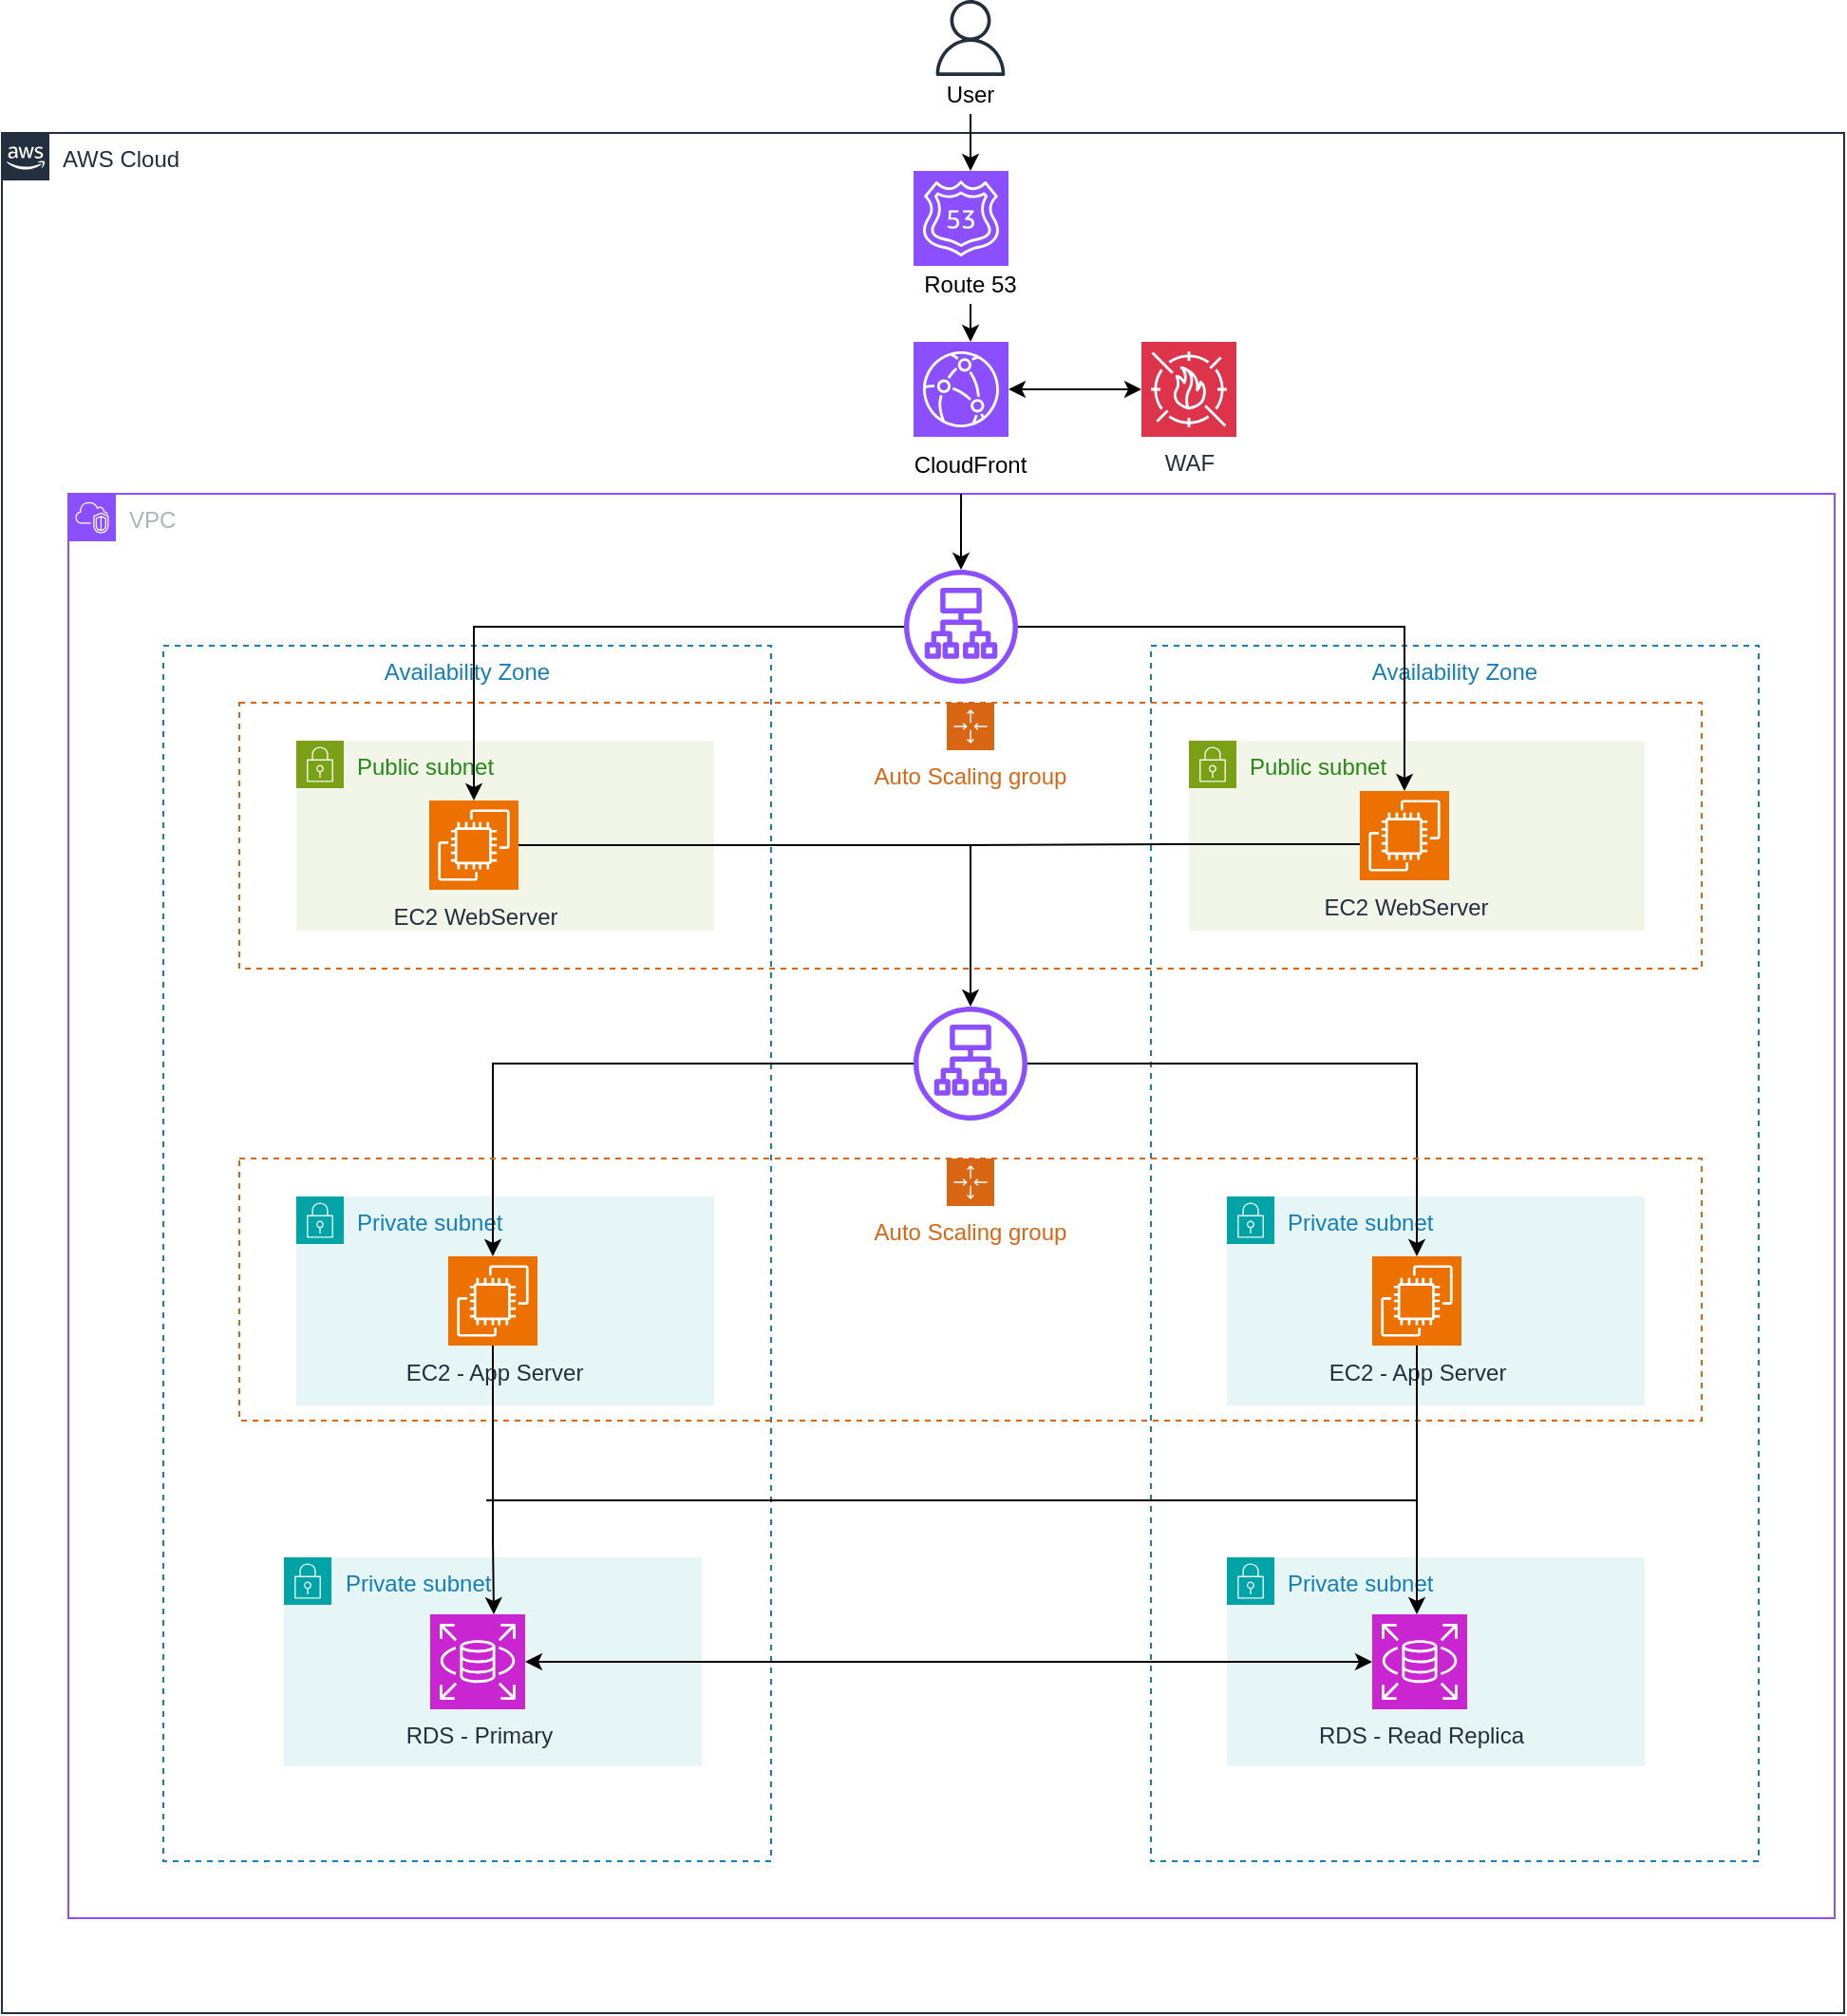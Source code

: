 <mxfile version="26.1.3">
  <diagram name="Page-1" id="lxYm8iilVOwI5fBvJ1qH">
    <mxGraphModel dx="1050" dy="522" grid="1" gridSize="10" guides="1" tooltips="1" connect="1" arrows="1" fold="1" page="1" pageScale="1" pageWidth="850" pageHeight="1100" math="0" shadow="0">
      <root>
        <mxCell id="0" />
        <mxCell id="1" parent="0" />
        <mxCell id="LwDZKSANo40Ah6pYr9D4-1" value="AWS Cloud" style="points=[[0,0],[0.25,0],[0.5,0],[0.75,0],[1,0],[1,0.25],[1,0.5],[1,0.75],[1,1],[0.75,1],[0.5,1],[0.25,1],[0,1],[0,0.75],[0,0.5],[0,0.25]];outlineConnect=0;gradientColor=none;html=1;whiteSpace=wrap;fontSize=12;fontStyle=0;container=1;pointerEvents=0;collapsible=0;recursiveResize=0;shape=mxgraph.aws4.group;grIcon=mxgraph.aws4.group_aws_cloud_alt;strokeColor=#232F3E;fillColor=none;verticalAlign=top;align=left;spacingLeft=30;fontColor=#232F3E;dashed=0;" parent="1" vertex="1">
          <mxGeometry x="60" y="90" width="970" height="990" as="geometry" />
        </mxCell>
        <mxCell id="LwDZKSANo40Ah6pYr9D4-2" value="VPC" style="points=[[0,0],[0.25,0],[0.5,0],[0.75,0],[1,0],[1,0.25],[1,0.5],[1,0.75],[1,1],[0.75,1],[0.5,1],[0.25,1],[0,1],[0,0.75],[0,0.5],[0,0.25]];outlineConnect=0;gradientColor=none;html=1;whiteSpace=wrap;fontSize=12;fontStyle=0;container=1;pointerEvents=0;collapsible=0;recursiveResize=0;shape=mxgraph.aws4.group;grIcon=mxgraph.aws4.group_vpc2;strokeColor=#8C4FFF;fillColor=none;verticalAlign=top;align=left;spacingLeft=30;fontColor=#AAB7B8;dashed=0;" parent="LwDZKSANo40Ah6pYr9D4-1" vertex="1">
          <mxGeometry x="35" y="190" width="930" height="750" as="geometry" />
        </mxCell>
        <mxCell id="LwDZKSANo40Ah6pYr9D4-8" value="Availability Zone" style="fillColor=none;strokeColor=#147EBA;dashed=1;verticalAlign=top;fontStyle=0;fontColor=#147EBA;whiteSpace=wrap;html=1;" parent="LwDZKSANo40Ah6pYr9D4-2" vertex="1">
          <mxGeometry x="50" y="80" width="320" height="640" as="geometry" />
        </mxCell>
        <mxCell id="LwDZKSANo40Ah6pYr9D4-13" value="Private subnet" style="points=[[0,0],[0.25,0],[0.5,0],[0.75,0],[1,0],[1,0.25],[1,0.5],[1,0.75],[1,1],[0.75,1],[0.5,1],[0.25,1],[0,1],[0,0.75],[0,0.5],[0,0.25]];outlineConnect=0;gradientColor=none;html=1;whiteSpace=wrap;fontSize=12;fontStyle=0;container=1;pointerEvents=0;collapsible=0;recursiveResize=0;shape=mxgraph.aws4.group;grIcon=mxgraph.aws4.group_security_group;grStroke=0;strokeColor=#00A4A6;fillColor=#E6F6F7;verticalAlign=top;align=left;spacingLeft=30;fontColor=#147EBA;dashed=0;" parent="LwDZKSANo40Ah6pYr9D4-2" vertex="1">
          <mxGeometry x="120" y="370" width="220" height="110" as="geometry" />
        </mxCell>
        <mxCell id="LwDZKSANo40Ah6pYr9D4-14" value="Private subnet" style="points=[[0,0],[0.25,0],[0.5,0],[0.75,0],[1,0],[1,0.25],[1,0.5],[1,0.75],[1,1],[0.75,1],[0.5,1],[0.25,1],[0,1],[0,0.75],[0,0.5],[0,0.25]];outlineConnect=0;gradientColor=none;html=1;whiteSpace=wrap;fontSize=12;fontStyle=0;container=1;pointerEvents=0;collapsible=0;recursiveResize=0;shape=mxgraph.aws4.group;grIcon=mxgraph.aws4.group_security_group;grStroke=0;strokeColor=#00A4A6;fillColor=#E6F6F7;verticalAlign=top;align=left;spacingLeft=30;fontColor=#147EBA;dashed=0;" parent="LwDZKSANo40Ah6pYr9D4-2" vertex="1">
          <mxGeometry x="113.5" y="560" width="220" height="110" as="geometry" />
        </mxCell>
        <mxCell id="LwDZKSANo40Ah6pYr9D4-33" value="RDS - Primary" style="sketch=0;points=[[0,0,0],[0.25,0,0],[0.5,0,0],[0.75,0,0],[1,0,0],[0,1,0],[0.25,1,0],[0.5,1,0],[0.75,1,0],[1,1,0],[0,0.25,0],[0,0.5,0],[0,0.75,0],[1,0.25,0],[1,0.5,0],[1,0.75,0]];outlineConnect=0;fontColor=#232F3E;fillColor=#C925D1;strokeColor=#ffffff;dashed=0;verticalLabelPosition=bottom;verticalAlign=top;align=center;html=1;fontSize=12;fontStyle=0;aspect=fixed;shape=mxgraph.aws4.resourceIcon;resIcon=mxgraph.aws4.rds;" parent="LwDZKSANo40Ah6pYr9D4-14" vertex="1">
          <mxGeometry x="77" y="30" width="50" height="50" as="geometry" />
        </mxCell>
        <mxCell id="LwDZKSANo40Ah6pYr9D4-15" value="Availability Zone" style="fillColor=none;strokeColor=#147EBA;dashed=1;verticalAlign=top;fontStyle=0;fontColor=#147EBA;whiteSpace=wrap;html=1;" parent="LwDZKSANo40Ah6pYr9D4-2" vertex="1">
          <mxGeometry x="570" y="80" width="320" height="640" as="geometry" />
        </mxCell>
        <mxCell id="LwDZKSANo40Ah6pYr9D4-16" value="Private subnet" style="points=[[0,0],[0.25,0],[0.5,0],[0.75,0],[1,0],[1,0.25],[1,0.5],[1,0.75],[1,1],[0.75,1],[0.5,1],[0.25,1],[0,1],[0,0.75],[0,0.5],[0,0.25]];outlineConnect=0;gradientColor=none;html=1;whiteSpace=wrap;fontSize=12;fontStyle=0;container=1;pointerEvents=0;collapsible=0;recursiveResize=0;shape=mxgraph.aws4.group;grIcon=mxgraph.aws4.group_security_group;grStroke=0;strokeColor=#00A4A6;fillColor=#E6F6F7;verticalAlign=top;align=left;spacingLeft=30;fontColor=#147EBA;dashed=0;" parent="LwDZKSANo40Ah6pYr9D4-2" vertex="1">
          <mxGeometry x="610" y="370" width="220" height="110" as="geometry" />
        </mxCell>
        <mxCell id="LwDZKSANo40Ah6pYr9D4-17" value="Private subnet" style="points=[[0,0],[0.25,0],[0.5,0],[0.75,0],[1,0],[1,0.25],[1,0.5],[1,0.75],[1,1],[0.75,1],[0.5,1],[0.25,1],[0,1],[0,0.75],[0,0.5],[0,0.25]];outlineConnect=0;gradientColor=none;html=1;whiteSpace=wrap;fontSize=12;fontStyle=0;container=1;pointerEvents=0;collapsible=0;recursiveResize=0;shape=mxgraph.aws4.group;grIcon=mxgraph.aws4.group_security_group;grStroke=0;strokeColor=#00A4A6;fillColor=#E6F6F7;verticalAlign=top;align=left;spacingLeft=30;fontColor=#147EBA;dashed=0;" parent="LwDZKSANo40Ah6pYr9D4-2" vertex="1">
          <mxGeometry x="610" y="560" width="220" height="110" as="geometry" />
        </mxCell>
        <mxCell id="LwDZKSANo40Ah6pYr9D4-34" value="RDS - Read Replica&lt;div&gt;&lt;br&gt;&lt;/div&gt;" style="sketch=0;points=[[0,0,0],[0.25,0,0],[0.5,0,0],[0.75,0,0],[1,0,0],[0,1,0],[0.25,1,0],[0.5,1,0],[0.75,1,0],[1,1,0],[0,0.25,0],[0,0.5,0],[0,0.75,0],[1,0.25,0],[1,0.5,0],[1,0.75,0]];outlineConnect=0;fontColor=#232F3E;fillColor=#C925D1;strokeColor=#ffffff;dashed=0;verticalLabelPosition=bottom;verticalAlign=top;align=center;html=1;fontSize=12;fontStyle=0;aspect=fixed;shape=mxgraph.aws4.resourceIcon;resIcon=mxgraph.aws4.rds;" parent="LwDZKSANo40Ah6pYr9D4-17" vertex="1">
          <mxGeometry x="76.5" y="30" width="50" height="50" as="geometry" />
        </mxCell>
        <mxCell id="LwDZKSANo40Ah6pYr9D4-18" value="Public subnet" style="points=[[0,0],[0.25,0],[0.5,0],[0.75,0],[1,0],[1,0.25],[1,0.5],[1,0.75],[1,1],[0.75,1],[0.5,1],[0.25,1],[0,1],[0,0.75],[0,0.5],[0,0.25]];outlineConnect=0;gradientColor=none;html=1;whiteSpace=wrap;fontSize=12;fontStyle=0;container=1;pointerEvents=0;collapsible=0;recursiveResize=0;shape=mxgraph.aws4.group;grIcon=mxgraph.aws4.group_security_group;grStroke=0;strokeColor=#7AA116;fillColor=#F2F6E8;verticalAlign=top;align=left;spacingLeft=30;fontColor=#248814;dashed=0;" parent="LwDZKSANo40Ah6pYr9D4-2" vertex="1">
          <mxGeometry x="590" y="130" width="240" height="100" as="geometry" />
        </mxCell>
        <mxCell id="LwDZKSANo40Ah6pYr9D4-56" value="" style="edgeStyle=orthogonalEdgeStyle;rounded=0;orthogonalLoop=1;jettySize=auto;html=1;entryX=0.5;entryY=0;entryDx=0;entryDy=0;entryPerimeter=0;" parent="LwDZKSANo40Ah6pYr9D4-2" source="LwDZKSANo40Ah6pYr9D4-20" target="LwDZKSANo40Ah6pYr9D4-25" edge="1">
          <mxGeometry relative="1" as="geometry" />
        </mxCell>
        <mxCell id="LwDZKSANo40Ah6pYr9D4-57" value="" style="edgeStyle=orthogonalEdgeStyle;rounded=0;orthogonalLoop=1;jettySize=auto;html=1;entryX=0.5;entryY=0;entryDx=0;entryDy=0;entryPerimeter=0;" parent="LwDZKSANo40Ah6pYr9D4-2" source="LwDZKSANo40Ah6pYr9D4-20" target="LwDZKSANo40Ah6pYr9D4-26" edge="1">
          <mxGeometry relative="1" as="geometry" />
        </mxCell>
        <mxCell id="LwDZKSANo40Ah6pYr9D4-20" value="" style="sketch=0;outlineConnect=0;fontColor=#232F3E;gradientColor=none;fillColor=#8C4FFF;strokeColor=none;dashed=0;verticalLabelPosition=bottom;verticalAlign=top;align=center;html=1;fontSize=12;fontStyle=0;aspect=fixed;pointerEvents=1;shape=mxgraph.aws4.application_load_balancer;" parent="LwDZKSANo40Ah6pYr9D4-2" vertex="1">
          <mxGeometry x="445" y="270" width="60" height="60" as="geometry" />
        </mxCell>
        <mxCell id="LwDZKSANo40Ah6pYr9D4-22" value="Auto Scaling group" style="points=[[0,0],[0.25,0],[0.5,0],[0.75,0],[1,0],[1,0.25],[1,0.5],[1,0.75],[1,1],[0.75,1],[0.5,1],[0.25,1],[0,1],[0,0.75],[0,0.5],[0,0.25]];outlineConnect=0;gradientColor=none;html=1;whiteSpace=wrap;fontSize=12;fontStyle=0;container=1;pointerEvents=0;collapsible=0;recursiveResize=0;shape=mxgraph.aws4.groupCenter;grIcon=mxgraph.aws4.group_auto_scaling_group;grStroke=1;strokeColor=#D86613;fillColor=none;verticalAlign=top;align=center;fontColor=#D86613;dashed=1;spacingTop=25;" parent="LwDZKSANo40Ah6pYr9D4-2" vertex="1">
          <mxGeometry x="90" y="350" width="770" height="138" as="geometry" />
        </mxCell>
        <mxCell id="LwDZKSANo40Ah6pYr9D4-26" value="EC2 - App Server" style="sketch=0;points=[[0,0,0],[0.25,0,0],[0.5,0,0],[0.75,0,0],[1,0,0],[0,1,0],[0.25,1,0],[0.5,1,0],[0.75,1,0],[1,1,0],[0,0.25,0],[0,0.5,0],[0,0.75,0],[1,0.25,0],[1,0.5,0],[1,0.75,0]];outlineConnect=0;fontColor=#232F3E;fillColor=#ED7100;strokeColor=#ffffff;dashed=0;verticalLabelPosition=bottom;verticalAlign=top;align=center;html=1;fontSize=12;fontStyle=0;aspect=fixed;shape=mxgraph.aws4.resourceIcon;resIcon=mxgraph.aws4.ec2;" parent="LwDZKSANo40Ah6pYr9D4-22" vertex="1">
          <mxGeometry x="596.5" y="51.5" width="47" height="47" as="geometry" />
        </mxCell>
        <mxCell id="LwDZKSANo40Ah6pYr9D4-21" value="Auto Scaling group" style="points=[[0,0],[0.25,0],[0.5,0],[0.75,0],[1,0],[1,0.25],[1,0.5],[1,0.75],[1,1],[0.75,1],[0.5,1],[0.25,1],[0,1],[0,0.75],[0,0.5],[0,0.25]];outlineConnect=0;gradientColor=none;html=1;whiteSpace=wrap;fontSize=12;fontStyle=0;container=1;pointerEvents=0;collapsible=0;recursiveResize=0;shape=mxgraph.aws4.groupCenter;grIcon=mxgraph.aws4.group_auto_scaling_group;grStroke=1;strokeColor=#D86613;fillColor=none;verticalAlign=top;align=center;fontColor=#D86613;dashed=1;spacingTop=25;" parent="LwDZKSANo40Ah6pYr9D4-2" vertex="1">
          <mxGeometry x="90" y="110" width="770" height="140" as="geometry" />
        </mxCell>
        <mxCell id="LwDZKSANo40Ah6pYr9D4-9" value="Public subnet" style="points=[[0,0],[0.25,0],[0.5,0],[0.75,0],[1,0],[1,0.25],[1,0.5],[1,0.75],[1,1],[0.75,1],[0.5,1],[0.25,1],[0,1],[0,0.75],[0,0.5],[0,0.25]];outlineConnect=0;gradientColor=none;html=1;whiteSpace=wrap;fontSize=12;fontStyle=0;container=1;pointerEvents=0;collapsible=0;recursiveResize=0;shape=mxgraph.aws4.group;grIcon=mxgraph.aws4.group_security_group;grStroke=0;strokeColor=#7AA116;fillColor=#F2F6E8;verticalAlign=top;align=left;spacingLeft=30;fontColor=#248814;dashed=0;" parent="LwDZKSANo40Ah6pYr9D4-21" vertex="1">
          <mxGeometry x="30" y="20" width="220" height="100" as="geometry" />
        </mxCell>
        <mxCell id="LwDZKSANo40Ah6pYr9D4-31" value="EC2 WebServer&lt;div&gt;&lt;br&gt;&lt;/div&gt;" style="sketch=0;points=[[0,0,0],[0.25,0,0],[0.5,0,0],[0.75,0,0],[1,0,0],[0,1,0],[0.25,1,0],[0.5,1,0],[0.75,1,0],[1,1,0],[0,0.25,0],[0,0.5,0],[0,0.75,0],[1,0.25,0],[1,0.5,0],[1,0.75,0]];outlineConnect=0;fontColor=#232F3E;fillColor=#ED7100;strokeColor=#ffffff;dashed=0;verticalLabelPosition=bottom;verticalAlign=top;align=center;html=1;fontSize=12;fontStyle=0;aspect=fixed;shape=mxgraph.aws4.resourceIcon;resIcon=mxgraph.aws4.ec2;" parent="LwDZKSANo40Ah6pYr9D4-9" vertex="1">
          <mxGeometry x="70" y="31.5" width="47" height="47" as="geometry" />
        </mxCell>
        <mxCell id="LwDZKSANo40Ah6pYr9D4-53" value="" style="endArrow=none;html=1;rounded=0;entryX=0;entryY=0.5;entryDx=0;entryDy=0;entryPerimeter=0;" parent="LwDZKSANo40Ah6pYr9D4-21" edge="1">
          <mxGeometry width="50" height="50" relative="1" as="geometry">
            <mxPoint x="375" y="75" as="sourcePoint" />
            <mxPoint x="590" y="74.5" as="targetPoint" />
            <Array as="points">
              <mxPoint x="490" y="74.5" />
            </Array>
          </mxGeometry>
        </mxCell>
        <mxCell id="LwDZKSANo40Ah6pYr9D4-59" style="edgeStyle=orthogonalEdgeStyle;rounded=0;orthogonalLoop=1;jettySize=auto;html=1;" parent="LwDZKSANo40Ah6pYr9D4-2" source="LwDZKSANo40Ah6pYr9D4-25" target="LwDZKSANo40Ah6pYr9D4-33" edge="1">
          <mxGeometry relative="1" as="geometry">
            <Array as="points">
              <mxPoint x="224" y="550" />
              <mxPoint x="224" y="550" />
            </Array>
          </mxGeometry>
        </mxCell>
        <mxCell id="LwDZKSANo40Ah6pYr9D4-25" value="EC2 - App Server" style="sketch=0;points=[[0,0,0],[0.25,0,0],[0.5,0,0],[0.75,0,0],[1,0,0],[0,1,0],[0.25,1,0],[0.5,1,0],[0.75,1,0],[1,1,0],[0,0.25,0],[0,0.5,0],[0,0.75,0],[1,0.25,0],[1,0.5,0],[1,0.75,0]];outlineConnect=0;fontColor=#232F3E;fillColor=#ED7100;strokeColor=#ffffff;dashed=0;verticalLabelPosition=bottom;verticalAlign=top;align=center;html=1;fontSize=12;fontStyle=0;aspect=fixed;shape=mxgraph.aws4.resourceIcon;resIcon=mxgraph.aws4.ec2;" parent="LwDZKSANo40Ah6pYr9D4-2" vertex="1">
          <mxGeometry x="200" y="401.5" width="47" height="47" as="geometry" />
        </mxCell>
        <mxCell id="LwDZKSANo40Ah6pYr9D4-24" value="EC2 WebServer&lt;div&gt;&lt;br&gt;&lt;/div&gt;" style="sketch=0;points=[[0,0,0],[0.25,0,0],[0.5,0,0],[0.75,0,0],[1,0,0],[0,1,0],[0.25,1,0],[0.5,1,0],[0.75,1,0],[1,1,0],[0,0.25,0],[0,0.5,0],[0,0.75,0],[1,0.25,0],[1,0.5,0],[1,0.75,0]];outlineConnect=0;fontColor=#232F3E;fillColor=#ED7100;strokeColor=#ffffff;dashed=0;verticalLabelPosition=bottom;verticalAlign=top;align=center;html=1;fontSize=12;fontStyle=0;aspect=fixed;shape=mxgraph.aws4.resourceIcon;resIcon=mxgraph.aws4.ec2;" parent="LwDZKSANo40Ah6pYr9D4-2" vertex="1">
          <mxGeometry x="680" y="156.5" width="47" height="47" as="geometry" />
        </mxCell>
        <mxCell id="LwDZKSANo40Ah6pYr9D4-43" style="edgeStyle=orthogonalEdgeStyle;rounded=0;orthogonalLoop=1;jettySize=auto;html=1;" parent="LwDZKSANo40Ah6pYr9D4-2" source="LwDZKSANo40Ah6pYr9D4-31" target="LwDZKSANo40Ah6pYr9D4-20" edge="1">
          <mxGeometry relative="1" as="geometry">
            <Array as="points">
              <mxPoint x="475" y="185" />
            </Array>
          </mxGeometry>
        </mxCell>
        <mxCell id="LwDZKSANo40Ah6pYr9D4-60" style="edgeStyle=orthogonalEdgeStyle;rounded=0;orthogonalLoop=1;jettySize=auto;html=1;" parent="LwDZKSANo40Ah6pYr9D4-2" source="LwDZKSANo40Ah6pYr9D4-26" target="LwDZKSANo40Ah6pYr9D4-34" edge="1">
          <mxGeometry relative="1" as="geometry">
            <Array as="points">
              <mxPoint x="710" y="550" />
              <mxPoint x="710" y="550" />
            </Array>
          </mxGeometry>
        </mxCell>
        <mxCell id="LwDZKSANo40Ah6pYr9D4-61" value="" style="endArrow=classic;startArrow=classic;html=1;rounded=0;exitX=1;exitY=0.5;exitDx=0;exitDy=0;exitPerimeter=0;" parent="LwDZKSANo40Ah6pYr9D4-2" source="LwDZKSANo40Ah6pYr9D4-33" target="LwDZKSANo40Ah6pYr9D4-34" edge="1">
          <mxGeometry width="50" height="50" relative="1" as="geometry">
            <mxPoint x="430" y="490" as="sourcePoint" />
            <mxPoint x="480" y="440" as="targetPoint" />
          </mxGeometry>
        </mxCell>
        <mxCell id="LwDZKSANo40Ah6pYr9D4-62" value="" style="endArrow=none;html=1;rounded=0;" parent="LwDZKSANo40Ah6pYr9D4-2" edge="1">
          <mxGeometry width="50" height="50" relative="1" as="geometry">
            <mxPoint x="220" y="530" as="sourcePoint" />
            <mxPoint x="710" y="530" as="targetPoint" />
            <Array as="points">
              <mxPoint x="465" y="530" />
            </Array>
          </mxGeometry>
        </mxCell>
        <mxCell id="LwDZKSANo40Ah6pYr9D4-63" value="" style="sketch=0;points=[[0,0,0],[0.25,0,0],[0.5,0,0],[0.75,0,0],[1,0,0],[0,1,0],[0.25,1,0],[0.5,1,0],[0.75,1,0],[1,1,0],[0,0.25,0],[0,0.5,0],[0,0.75,0],[1,0.25,0],[1,0.5,0],[1,0.75,0]];outlineConnect=0;fontColor=#232F3E;fillColor=#8C4FFF;strokeColor=#ffffff;dashed=0;verticalLabelPosition=bottom;verticalAlign=top;align=center;html=1;fontSize=12;fontStyle=0;aspect=fixed;shape=mxgraph.aws4.resourceIcon;resIcon=mxgraph.aws4.route_53;" parent="LwDZKSANo40Ah6pYr9D4-1" vertex="1">
          <mxGeometry x="480" y="20" width="50" height="50" as="geometry" />
        </mxCell>
        <mxCell id="LwDZKSANo40Ah6pYr9D4-68" value="WAF" style="sketch=0;points=[[0,0,0],[0.25,0,0],[0.5,0,0],[0.75,0,0],[1,0,0],[0,1,0],[0.25,1,0],[0.5,1,0],[0.75,1,0],[1,1,0],[0,0.25,0],[0,0.5,0],[0,0.75,0],[1,0.25,0],[1,0.5,0],[1,0.75,0]];outlineConnect=0;fontColor=#232F3E;fillColor=#DD344C;strokeColor=#ffffff;dashed=0;verticalLabelPosition=bottom;verticalAlign=top;align=center;html=1;fontSize=12;fontStyle=0;aspect=fixed;shape=mxgraph.aws4.resourceIcon;resIcon=mxgraph.aws4.waf;" parent="LwDZKSANo40Ah6pYr9D4-1" vertex="1">
          <mxGeometry x="600" y="110" width="50" height="50" as="geometry" />
        </mxCell>
        <mxCell id="LwDZKSANo40Ah6pYr9D4-73" value="" style="endArrow=classic;startArrow=classic;html=1;rounded=0;exitX=1;exitY=0.5;exitDx=0;exitDy=0;exitPerimeter=0;entryX=0;entryY=0.5;entryDx=0;entryDy=0;entryPerimeter=0;" parent="LwDZKSANo40Ah6pYr9D4-1" source="LwDZKSANo40Ah6pYr9D4-67" target="LwDZKSANo40Ah6pYr9D4-68" edge="1">
          <mxGeometry width="50" height="50" relative="1" as="geometry">
            <mxPoint x="460" y="110" as="sourcePoint" />
            <mxPoint x="510" y="60" as="targetPoint" />
          </mxGeometry>
        </mxCell>
        <mxCell id="LwDZKSANo40Ah6pYr9D4-67" value="&lt;div&gt;&lt;br&gt;&lt;/div&gt;" style="sketch=0;points=[[0,0,0],[0.25,0,0],[0.5,0,0],[0.75,0,0],[1,0,0],[0,1,0],[0.25,1,0],[0.5,1,0],[0.75,1,0],[1,1,0],[0,0.25,0],[0,0.5,0],[0,0.75,0],[1,0.25,0],[1,0.5,0],[1,0.75,0]];outlineConnect=0;fontColor=#232F3E;fillColor=#8C4FFF;strokeColor=#ffffff;dashed=0;verticalLabelPosition=bottom;verticalAlign=top;align=center;html=1;fontSize=12;fontStyle=0;aspect=fixed;shape=mxgraph.aws4.resourceIcon;resIcon=mxgraph.aws4.cloudfront;" parent="LwDZKSANo40Ah6pYr9D4-1" vertex="1">
          <mxGeometry x="480" y="110" width="50" height="50" as="geometry" />
        </mxCell>
        <mxCell id="LwDZKSANo40Ah6pYr9D4-19" value="" style="sketch=0;outlineConnect=0;fontColor=#232F3E;gradientColor=none;fillColor=#8C4FFF;strokeColor=none;dashed=0;verticalLabelPosition=bottom;verticalAlign=top;align=center;html=1;fontSize=12;fontStyle=0;aspect=fixed;pointerEvents=1;shape=mxgraph.aws4.application_load_balancer;" parent="LwDZKSANo40Ah6pYr9D4-1" vertex="1">
          <mxGeometry x="475" y="230" width="60" height="60" as="geometry" />
        </mxCell>
        <mxCell id="LwDZKSANo40Ah6pYr9D4-35" style="edgeStyle=orthogonalEdgeStyle;rounded=0;orthogonalLoop=1;jettySize=auto;html=1;entryX=0.5;entryY=0;entryDx=0;entryDy=0;entryPerimeter=0;" parent="LwDZKSANo40Ah6pYr9D4-1" source="LwDZKSANo40Ah6pYr9D4-19" target="LwDZKSANo40Ah6pYr9D4-31" edge="1">
          <mxGeometry relative="1" as="geometry" />
        </mxCell>
        <mxCell id="LwDZKSANo40Ah6pYr9D4-42" value="" style="edgeStyle=orthogonalEdgeStyle;rounded=0;orthogonalLoop=1;jettySize=auto;html=1;" parent="LwDZKSANo40Ah6pYr9D4-1" source="LwDZKSANo40Ah6pYr9D4-19" target="LwDZKSANo40Ah6pYr9D4-24" edge="1">
          <mxGeometry relative="1" as="geometry">
            <mxPoint x="620" y="240" as="targetPoint" />
          </mxGeometry>
        </mxCell>
        <mxCell id="LwDZKSANo40Ah6pYr9D4-87" value="Route 53" style="text;html=1;align=center;verticalAlign=middle;whiteSpace=wrap;rounded=0;" parent="LwDZKSANo40Ah6pYr9D4-1" vertex="1">
          <mxGeometry x="480" y="70" width="60" height="20" as="geometry" />
        </mxCell>
        <mxCell id="LwDZKSANo40Ah6pYr9D4-90" value="CloudFront" style="text;html=1;align=center;verticalAlign=middle;whiteSpace=wrap;rounded=0;" parent="LwDZKSANo40Ah6pYr9D4-1" vertex="1">
          <mxGeometry x="480" y="160" width="60" height="30" as="geometry" />
        </mxCell>
        <mxCell id="LwDZKSANo40Ah6pYr9D4-92" value="" style="endArrow=classic;html=1;rounded=0;exitX=0.417;exitY=1;exitDx=0;exitDy=0;exitPerimeter=0;" parent="LwDZKSANo40Ah6pYr9D4-1" source="LwDZKSANo40Ah6pYr9D4-90" target="LwDZKSANo40Ah6pYr9D4-19" edge="1">
          <mxGeometry width="50" height="50" relative="1" as="geometry">
            <mxPoint x="460" y="170" as="sourcePoint" />
            <mxPoint x="510" y="120" as="targetPoint" />
          </mxGeometry>
        </mxCell>
        <mxCell id="LwDZKSANo40Ah6pYr9D4-102" value="" style="endArrow=classic;html=1;rounded=0;exitX=0.5;exitY=1;exitDx=0;exitDy=0;entryX=0.6;entryY=0;entryDx=0;entryDy=0;entryPerimeter=0;" parent="LwDZKSANo40Ah6pYr9D4-1" source="LwDZKSANo40Ah6pYr9D4-87" target="LwDZKSANo40Ah6pYr9D4-67" edge="1">
          <mxGeometry width="50" height="50" relative="1" as="geometry">
            <mxPoint x="440" y="170" as="sourcePoint" />
            <mxPoint x="490" y="120" as="targetPoint" />
          </mxGeometry>
        </mxCell>
        <mxCell id="LwDZKSANo40Ah6pYr9D4-69" value="&lt;div&gt;&lt;br&gt;&lt;/div&gt;" style="sketch=0;outlineConnect=0;fontColor=#232F3E;gradientColor=none;fillColor=#232F3D;strokeColor=none;dashed=0;verticalLabelPosition=bottom;verticalAlign=top;align=center;html=1;fontSize=12;fontStyle=0;aspect=fixed;pointerEvents=1;shape=mxgraph.aws4.user;" parent="1" vertex="1">
          <mxGeometry x="550" y="20" width="40" height="40" as="geometry" />
        </mxCell>
        <mxCell id="LwDZKSANo40Ah6pYr9D4-97" value="User" style="text;html=1;align=center;verticalAlign=middle;whiteSpace=wrap;rounded=0;" parent="1" vertex="1">
          <mxGeometry x="540" y="60" width="60" height="20" as="geometry" />
        </mxCell>
        <mxCell id="LwDZKSANo40Ah6pYr9D4-99" value="" style="endArrow=classic;html=1;rounded=0;entryX=0.6;entryY=0;entryDx=0;entryDy=0;entryPerimeter=0;exitX=0.5;exitY=1;exitDx=0;exitDy=0;" parent="1" source="LwDZKSANo40Ah6pYr9D4-97" target="LwDZKSANo40Ah6pYr9D4-63" edge="1">
          <mxGeometry width="50" height="50" relative="1" as="geometry">
            <mxPoint x="510" y="260" as="sourcePoint" />
            <mxPoint x="550" y="110" as="targetPoint" />
            <Array as="points" />
          </mxGeometry>
        </mxCell>
      </root>
    </mxGraphModel>
  </diagram>
</mxfile>
